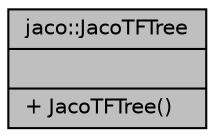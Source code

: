 digraph "jaco::JacoTFTree"
{
  edge [fontname="Helvetica",fontsize="10",labelfontname="Helvetica",labelfontsize="10"];
  node [fontname="Helvetica",fontsize="10",shape=record];
  Node1 [label="{jaco::JacoTFTree\n||+ JacoTFTree()\l}",height=0.2,width=0.4,color="black", fillcolor="grey75", style="filled", fontcolor="black"];
}

